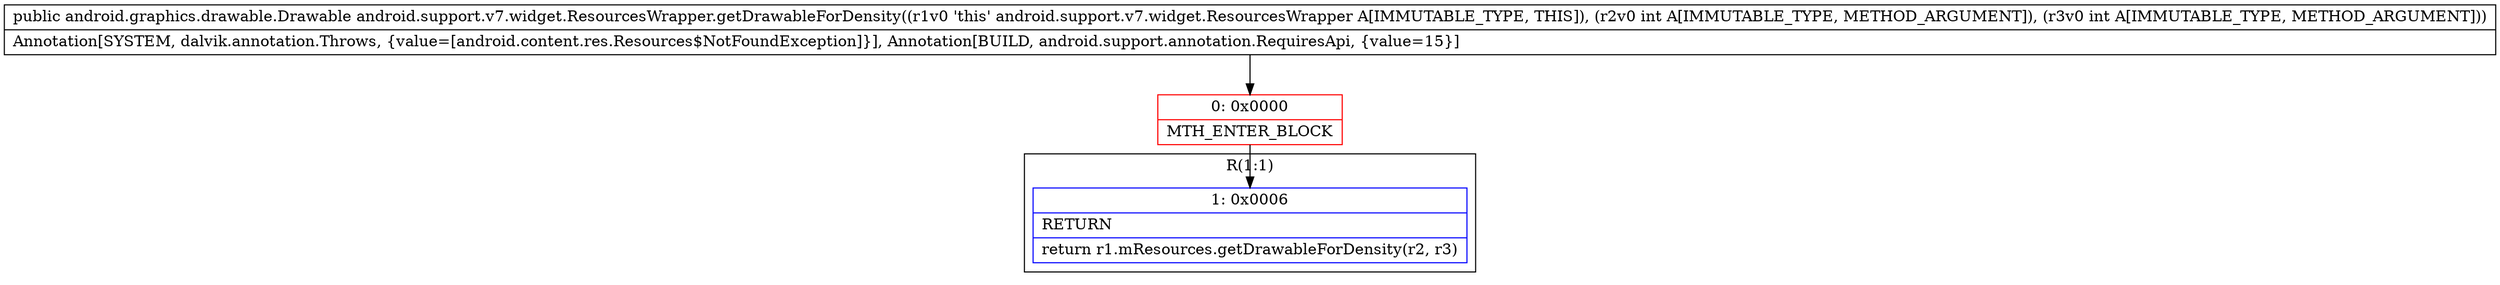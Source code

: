 digraph "CFG forandroid.support.v7.widget.ResourcesWrapper.getDrawableForDensity(II)Landroid\/graphics\/drawable\/Drawable;" {
subgraph cluster_Region_664717259 {
label = "R(1:1)";
node [shape=record,color=blue];
Node_1 [shape=record,label="{1\:\ 0x0006|RETURN\l|return r1.mResources.getDrawableForDensity(r2, r3)\l}"];
}
Node_0 [shape=record,color=red,label="{0\:\ 0x0000|MTH_ENTER_BLOCK\l}"];
MethodNode[shape=record,label="{public android.graphics.drawable.Drawable android.support.v7.widget.ResourcesWrapper.getDrawableForDensity((r1v0 'this' android.support.v7.widget.ResourcesWrapper A[IMMUTABLE_TYPE, THIS]), (r2v0 int A[IMMUTABLE_TYPE, METHOD_ARGUMENT]), (r3v0 int A[IMMUTABLE_TYPE, METHOD_ARGUMENT]))  | Annotation[SYSTEM, dalvik.annotation.Throws, \{value=[android.content.res.Resources$NotFoundException]\}], Annotation[BUILD, android.support.annotation.RequiresApi, \{value=15\}]\l}"];
MethodNode -> Node_0;
Node_0 -> Node_1;
}

